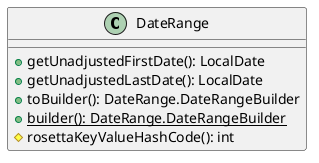 @startuml

    class DateRange [[DateRange.html]] {
        +getUnadjustedFirstDate(): LocalDate
        +getUnadjustedLastDate(): LocalDate
        +toBuilder(): DateRange.DateRangeBuilder
        {static} +builder(): DateRange.DateRangeBuilder
        #rosettaKeyValueHashCode(): int
    }

@enduml
